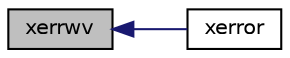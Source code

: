 digraph "xerrwv"
{
  edge [fontname="Helvetica",fontsize="10",labelfontname="Helvetica",labelfontsize="10"];
  node [fontname="Helvetica",fontsize="10",shape=record];
  rankdir="LR";
  Node1 [label="xerrwv",height=0.2,width=0.4,color="black", fillcolor="grey75", style="filled", fontcolor="black"];
  Node1 -> Node2 [dir="back",color="midnightblue",fontsize="10",style="solid",fontname="Helvetica"];
  Node2 [label="xerror",height=0.2,width=0.4,color="black", fillcolor="white", style="filled",URL="$xerror_8f.html#ad44a8c4a8c9c7e3e91ead7b5e3acdf57"];
}
